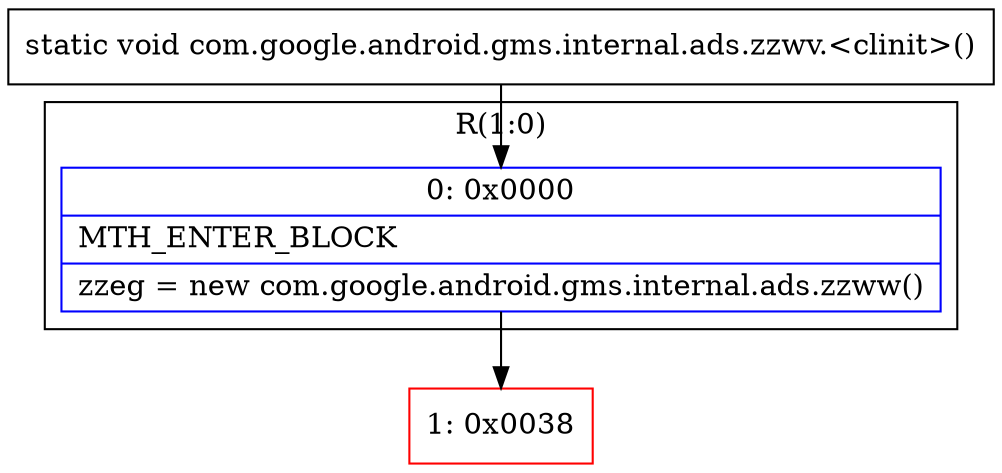 digraph "CFG forcom.google.android.gms.internal.ads.zzwv.\<clinit\>()V" {
subgraph cluster_Region_866032686 {
label = "R(1:0)";
node [shape=record,color=blue];
Node_0 [shape=record,label="{0\:\ 0x0000|MTH_ENTER_BLOCK\l|zzeg = new com.google.android.gms.internal.ads.zzww()\l}"];
}
Node_1 [shape=record,color=red,label="{1\:\ 0x0038}"];
MethodNode[shape=record,label="{static void com.google.android.gms.internal.ads.zzwv.\<clinit\>() }"];
MethodNode -> Node_0;
Node_0 -> Node_1;
}

